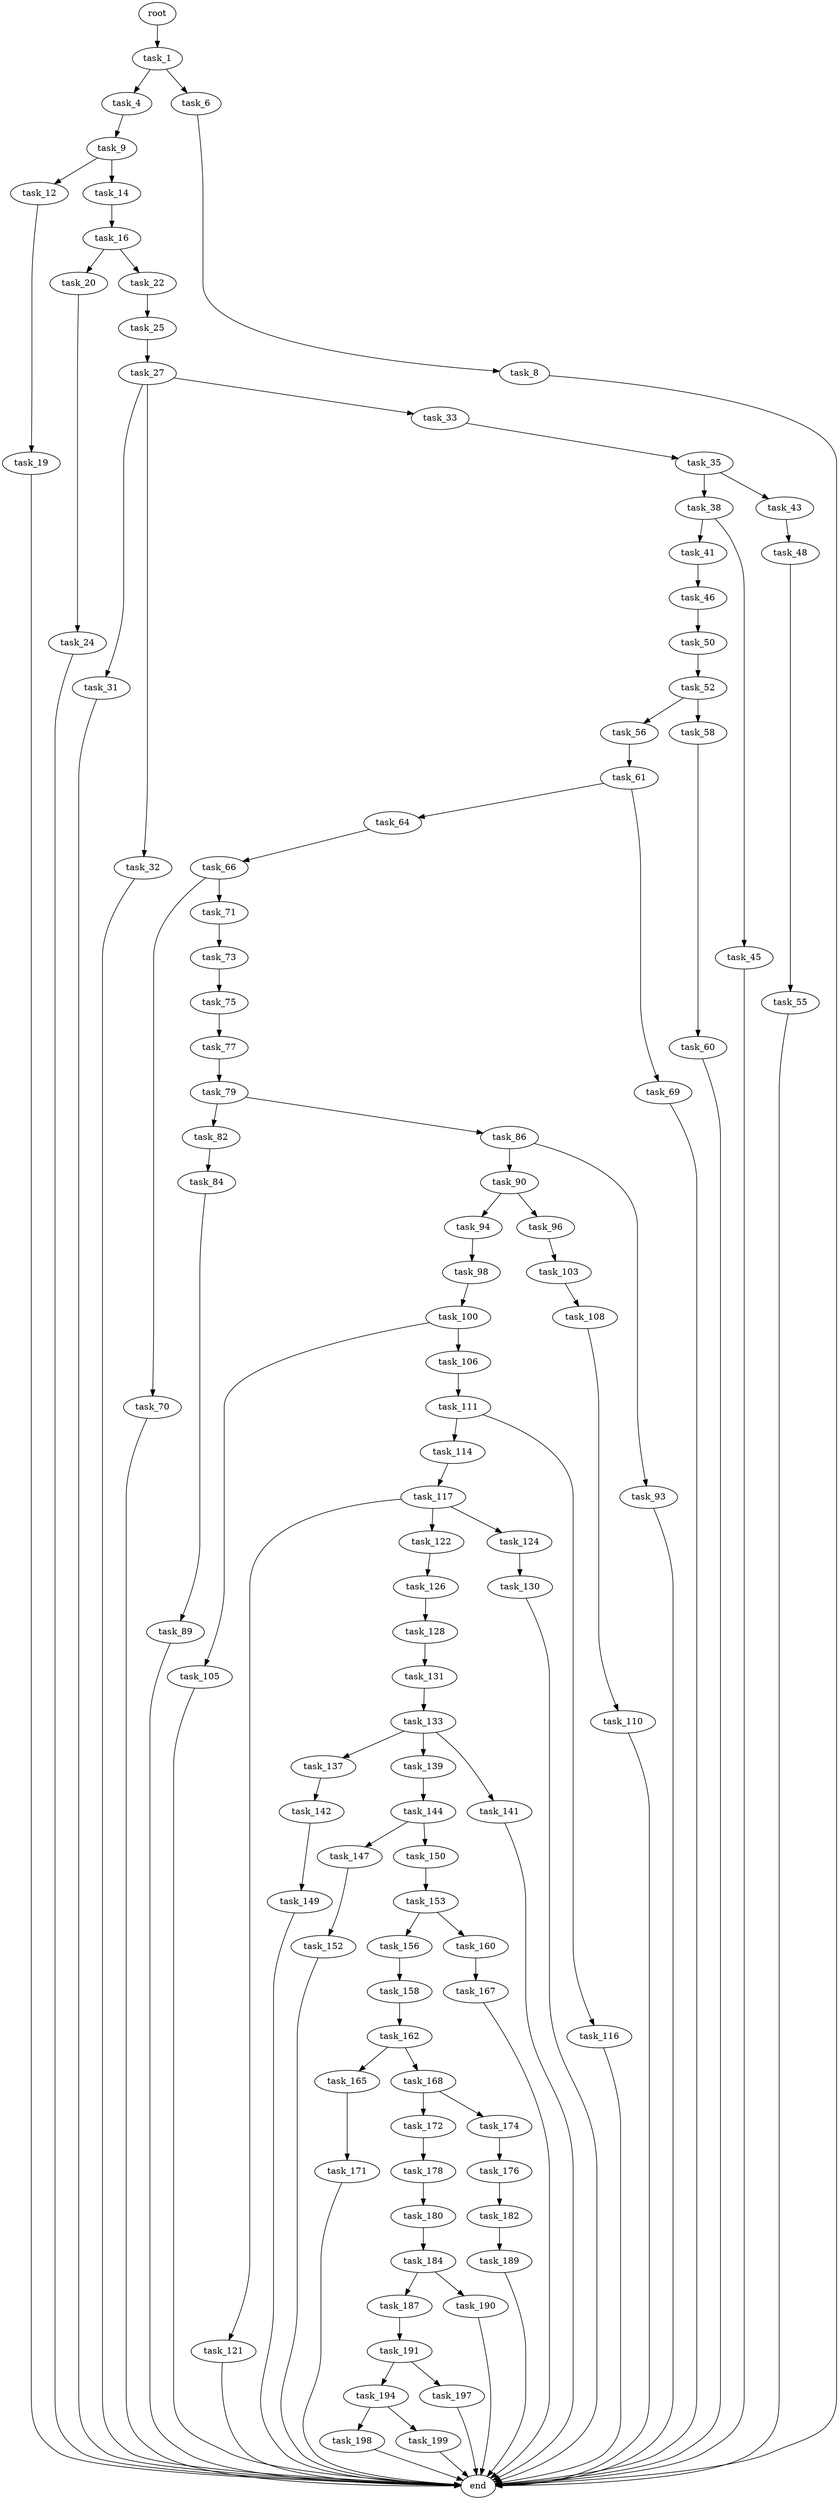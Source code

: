 digraph G {
  root [size="0.000000"];
  task_1 [size="4623420425.000000"];
  task_4 [size="35359592041.000000"];
  task_6 [size="1741147481.000000"];
  task_9 [size="184185188108.000000"];
  task_8 [size="7384492823.000000"];
  end [size="0.000000"];
  task_12 [size="782757789696.000000"];
  task_14 [size="28991029248.000000"];
  task_19 [size="21016765881.000000"];
  task_16 [size="1073741824000.000000"];
  task_20 [size="1073741824000.000000"];
  task_22 [size="30578390647.000000"];
  task_24 [size="94626036148.000000"];
  task_25 [size="6348512395.000000"];
  task_27 [size="134217728000.000000"];
  task_31 [size="13177660154.000000"];
  task_32 [size="32393486901.000000"];
  task_33 [size="628433400159.000000"];
  task_35 [size="16095051228.000000"];
  task_38 [size="100050268016.000000"];
  task_43 [size="16381357147.000000"];
  task_41 [size="7097626802.000000"];
  task_45 [size="9113881783.000000"];
  task_46 [size="28991029248.000000"];
  task_48 [size="487890253356.000000"];
  task_50 [size="68719476736.000000"];
  task_55 [size="738287230.000000"];
  task_52 [size="1073741824000.000000"];
  task_56 [size="215032273830.000000"];
  task_58 [size="549755813888.000000"];
  task_61 [size="231928233984.000000"];
  task_60 [size="43422460906.000000"];
  task_64 [size="1073741824000.000000"];
  task_69 [size="231928233984.000000"];
  task_66 [size="549755813888.000000"];
  task_70 [size="11524552207.000000"];
  task_71 [size="4741875541.000000"];
  task_73 [size="289138868380.000000"];
  task_75 [size="30477101424.000000"];
  task_77 [size="8589934592.000000"];
  task_79 [size="70891560133.000000"];
  task_82 [size="6767462627.000000"];
  task_86 [size="549755813888.000000"];
  task_84 [size="21078308645.000000"];
  task_89 [size="124148235865.000000"];
  task_90 [size="68719476736.000000"];
  task_93 [size="15981265592.000000"];
  task_94 [size="5131214803.000000"];
  task_96 [size="100595125681.000000"];
  task_98 [size="56162176668.000000"];
  task_103 [size="28683378595.000000"];
  task_100 [size="41527282822.000000"];
  task_105 [size="231928233984.000000"];
  task_106 [size="8589934592.000000"];
  task_108 [size="1870094622.000000"];
  task_111 [size="8587069048.000000"];
  task_110 [size="111869651400.000000"];
  task_114 [size="85195323804.000000"];
  task_116 [size="8755211294.000000"];
  task_117 [size="544768333514.000000"];
  task_121 [size="231928233984.000000"];
  task_122 [size="231928233984.000000"];
  task_124 [size="28991029248.000000"];
  task_126 [size="1073741824000.000000"];
  task_130 [size="264029555226.000000"];
  task_128 [size="8612664435.000000"];
  task_131 [size="19443033012.000000"];
  task_133 [size="68719476736.000000"];
  task_137 [size="1073741824000.000000"];
  task_139 [size="8589934592.000000"];
  task_141 [size="782757789696.000000"];
  task_142 [size="28991029248.000000"];
  task_144 [size="78905674273.000000"];
  task_149 [size="4904063576.000000"];
  task_147 [size="1033537948789.000000"];
  task_150 [size="120112125012.000000"];
  task_152 [size="1891463670.000000"];
  task_153 [size="368293445632.000000"];
  task_156 [size="134217728000.000000"];
  task_160 [size="9839046997.000000"];
  task_158 [size="782757789696.000000"];
  task_162 [size="7085491673.000000"];
  task_167 [size="43357853903.000000"];
  task_165 [size="248468277147.000000"];
  task_168 [size="49943007734.000000"];
  task_171 [size="11390488748.000000"];
  task_172 [size="211913543011.000000"];
  task_174 [size="231928233984.000000"];
  task_178 [size="134217728000.000000"];
  task_176 [size="12787147496.000000"];
  task_182 [size="108636689808.000000"];
  task_180 [size="368293445632.000000"];
  task_184 [size="479689074121.000000"];
  task_189 [size="368293445632.000000"];
  task_187 [size="4221463013.000000"];
  task_190 [size="5541491333.000000"];
  task_191 [size="549755813888.000000"];
  task_194 [size="340814387472.000000"];
  task_197 [size="990114798169.000000"];
  task_198 [size="134217728000.000000"];
  task_199 [size="134217728000.000000"];

  root -> task_1 [size="1.000000"];
  task_1 -> task_4 [size="134217728.000000"];
  task_1 -> task_6 [size="134217728.000000"];
  task_4 -> task_9 [size="838860800.000000"];
  task_6 -> task_8 [size="75497472.000000"];
  task_9 -> task_12 [size="209715200.000000"];
  task_9 -> task_14 [size="209715200.000000"];
  task_8 -> end [size="1.000000"];
  task_12 -> task_19 [size="679477248.000000"];
  task_14 -> task_16 [size="75497472.000000"];
  task_19 -> end [size="1.000000"];
  task_16 -> task_20 [size="838860800.000000"];
  task_16 -> task_22 [size="838860800.000000"];
  task_20 -> task_24 [size="838860800.000000"];
  task_22 -> task_25 [size="75497472.000000"];
  task_24 -> end [size="1.000000"];
  task_25 -> task_27 [size="134217728.000000"];
  task_27 -> task_31 [size="209715200.000000"];
  task_27 -> task_32 [size="209715200.000000"];
  task_27 -> task_33 [size="209715200.000000"];
  task_31 -> end [size="1.000000"];
  task_32 -> end [size="1.000000"];
  task_33 -> task_35 [size="838860800.000000"];
  task_35 -> task_38 [size="33554432.000000"];
  task_35 -> task_43 [size="33554432.000000"];
  task_38 -> task_41 [size="75497472.000000"];
  task_38 -> task_45 [size="75497472.000000"];
  task_43 -> task_48 [size="679477248.000000"];
  task_41 -> task_46 [size="679477248.000000"];
  task_45 -> end [size="1.000000"];
  task_46 -> task_50 [size="75497472.000000"];
  task_48 -> task_55 [size="838860800.000000"];
  task_50 -> task_52 [size="134217728.000000"];
  task_55 -> end [size="1.000000"];
  task_52 -> task_56 [size="838860800.000000"];
  task_52 -> task_58 [size="838860800.000000"];
  task_56 -> task_61 [size="209715200.000000"];
  task_58 -> task_60 [size="536870912.000000"];
  task_61 -> task_64 [size="301989888.000000"];
  task_61 -> task_69 [size="301989888.000000"];
  task_60 -> end [size="1.000000"];
  task_64 -> task_66 [size="838860800.000000"];
  task_69 -> end [size="1.000000"];
  task_66 -> task_70 [size="536870912.000000"];
  task_66 -> task_71 [size="536870912.000000"];
  task_70 -> end [size="1.000000"];
  task_71 -> task_73 [size="75497472.000000"];
  task_73 -> task_75 [size="301989888.000000"];
  task_75 -> task_77 [size="75497472.000000"];
  task_77 -> task_79 [size="33554432.000000"];
  task_79 -> task_82 [size="209715200.000000"];
  task_79 -> task_86 [size="209715200.000000"];
  task_82 -> task_84 [size="209715200.000000"];
  task_86 -> task_90 [size="536870912.000000"];
  task_86 -> task_93 [size="536870912.000000"];
  task_84 -> task_89 [size="411041792.000000"];
  task_89 -> end [size="1.000000"];
  task_90 -> task_94 [size="134217728.000000"];
  task_90 -> task_96 [size="134217728.000000"];
  task_93 -> end [size="1.000000"];
  task_94 -> task_98 [size="134217728.000000"];
  task_96 -> task_103 [size="75497472.000000"];
  task_98 -> task_100 [size="134217728.000000"];
  task_103 -> task_108 [size="33554432.000000"];
  task_100 -> task_105 [size="33554432.000000"];
  task_100 -> task_106 [size="33554432.000000"];
  task_105 -> end [size="1.000000"];
  task_106 -> task_111 [size="33554432.000000"];
  task_108 -> task_110 [size="33554432.000000"];
  task_111 -> task_114 [size="411041792.000000"];
  task_111 -> task_116 [size="411041792.000000"];
  task_110 -> end [size="1.000000"];
  task_114 -> task_117 [size="134217728.000000"];
  task_116 -> end [size="1.000000"];
  task_117 -> task_121 [size="838860800.000000"];
  task_117 -> task_122 [size="838860800.000000"];
  task_117 -> task_124 [size="838860800.000000"];
  task_121 -> end [size="1.000000"];
  task_122 -> task_126 [size="301989888.000000"];
  task_124 -> task_130 [size="75497472.000000"];
  task_126 -> task_128 [size="838860800.000000"];
  task_130 -> end [size="1.000000"];
  task_128 -> task_131 [size="301989888.000000"];
  task_131 -> task_133 [size="838860800.000000"];
  task_133 -> task_137 [size="134217728.000000"];
  task_133 -> task_139 [size="134217728.000000"];
  task_133 -> task_141 [size="134217728.000000"];
  task_137 -> task_142 [size="838860800.000000"];
  task_139 -> task_144 [size="33554432.000000"];
  task_141 -> end [size="1.000000"];
  task_142 -> task_149 [size="75497472.000000"];
  task_144 -> task_147 [size="75497472.000000"];
  task_144 -> task_150 [size="75497472.000000"];
  task_149 -> end [size="1.000000"];
  task_147 -> task_152 [size="679477248.000000"];
  task_150 -> task_153 [size="209715200.000000"];
  task_152 -> end [size="1.000000"];
  task_153 -> task_156 [size="411041792.000000"];
  task_153 -> task_160 [size="411041792.000000"];
  task_156 -> task_158 [size="209715200.000000"];
  task_160 -> task_167 [size="301989888.000000"];
  task_158 -> task_162 [size="679477248.000000"];
  task_162 -> task_165 [size="679477248.000000"];
  task_162 -> task_168 [size="679477248.000000"];
  task_167 -> end [size="1.000000"];
  task_165 -> task_171 [size="411041792.000000"];
  task_168 -> task_172 [size="75497472.000000"];
  task_168 -> task_174 [size="75497472.000000"];
  task_171 -> end [size="1.000000"];
  task_172 -> task_178 [size="301989888.000000"];
  task_174 -> task_176 [size="301989888.000000"];
  task_178 -> task_180 [size="209715200.000000"];
  task_176 -> task_182 [size="536870912.000000"];
  task_182 -> task_189 [size="134217728.000000"];
  task_180 -> task_184 [size="411041792.000000"];
  task_184 -> task_187 [size="301989888.000000"];
  task_184 -> task_190 [size="301989888.000000"];
  task_189 -> end [size="1.000000"];
  task_187 -> task_191 [size="75497472.000000"];
  task_190 -> end [size="1.000000"];
  task_191 -> task_194 [size="536870912.000000"];
  task_191 -> task_197 [size="536870912.000000"];
  task_194 -> task_198 [size="536870912.000000"];
  task_194 -> task_199 [size="536870912.000000"];
  task_197 -> end [size="1.000000"];
  task_198 -> end [size="1.000000"];
  task_199 -> end [size="1.000000"];
}
